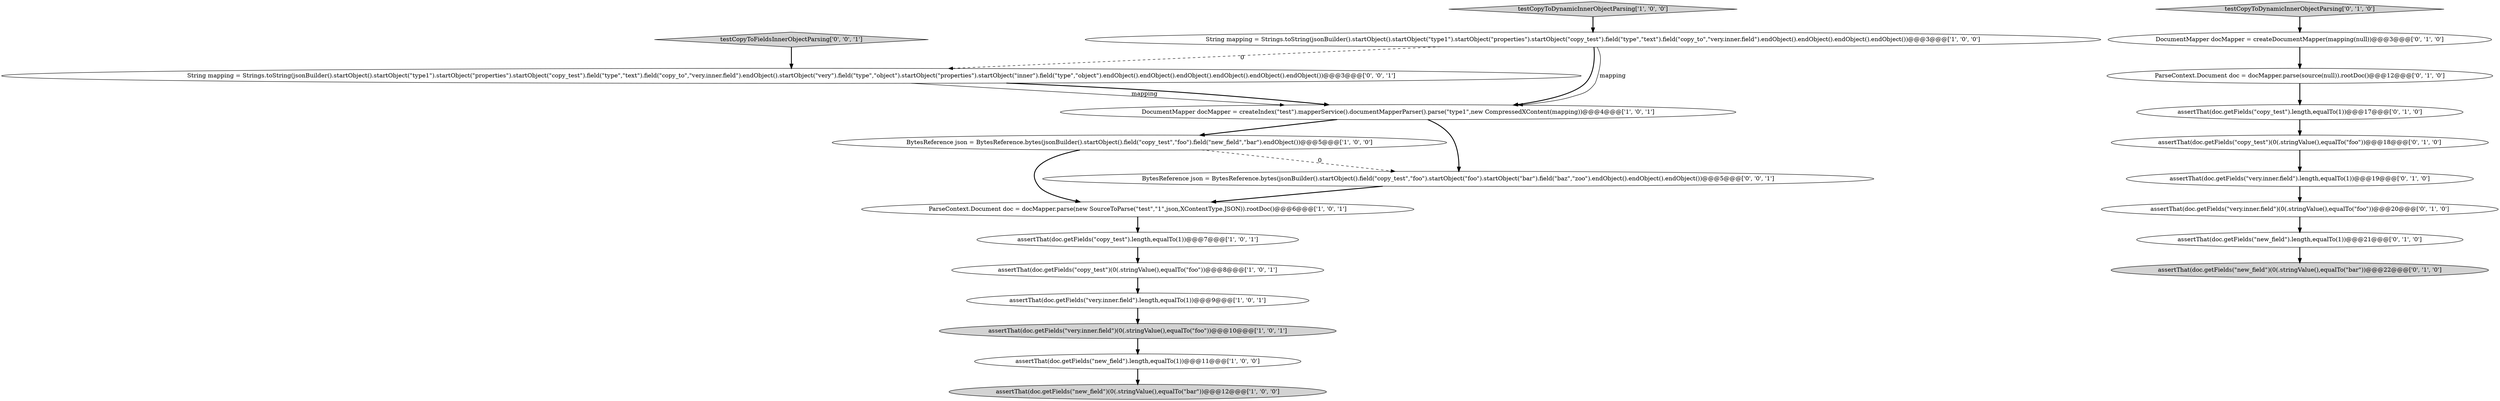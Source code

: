 digraph {
4 [style = filled, label = "DocumentMapper docMapper = createIndex(\"test\").mapperService().documentMapperParser().parse(\"type1\",new CompressedXContent(mapping))@@@4@@@['1', '0', '1']", fillcolor = white, shape = ellipse image = "AAA0AAABBB1BBB"];
16 [style = filled, label = "DocumentMapper docMapper = createDocumentMapper(mapping(null))@@@3@@@['0', '1', '0']", fillcolor = white, shape = ellipse image = "AAA0AAABBB2BBB"];
18 [style = filled, label = "assertThat(doc.getFields(\"new_field\")(0(.stringValue(),equalTo(\"bar\"))@@@22@@@['0', '1', '0']", fillcolor = lightgray, shape = ellipse image = "AAA0AAABBB2BBB"];
21 [style = filled, label = "testCopyToFieldsInnerObjectParsing['0', '0', '1']", fillcolor = lightgray, shape = diamond image = "AAA0AAABBB3BBB"];
3 [style = filled, label = "assertThat(doc.getFields(\"new_field\")(0(.stringValue(),equalTo(\"bar\"))@@@12@@@['1', '0', '0']", fillcolor = lightgray, shape = ellipse image = "AAA0AAABBB1BBB"];
2 [style = filled, label = "ParseContext.Document doc = docMapper.parse(new SourceToParse(\"test\",\"1\",json,XContentType.JSON)).rootDoc()@@@6@@@['1', '0', '1']", fillcolor = white, shape = ellipse image = "AAA0AAABBB1BBB"];
15 [style = filled, label = "assertThat(doc.getFields(\"very.inner.field\").length,equalTo(1))@@@19@@@['0', '1', '0']", fillcolor = white, shape = ellipse image = "AAA0AAABBB2BBB"];
5 [style = filled, label = "assertThat(doc.getFields(\"very.inner.field\")(0(.stringValue(),equalTo(\"foo\"))@@@10@@@['1', '0', '1']", fillcolor = lightgray, shape = ellipse image = "AAA0AAABBB1BBB"];
0 [style = filled, label = "BytesReference json = BytesReference.bytes(jsonBuilder().startObject().field(\"copy_test\",\"foo\").field(\"new_field\",\"bar\").endObject())@@@5@@@['1', '0', '0']", fillcolor = white, shape = ellipse image = "AAA0AAABBB1BBB"];
17 [style = filled, label = "assertThat(doc.getFields(\"copy_test\")(0(.stringValue(),equalTo(\"foo\"))@@@18@@@['0', '1', '0']", fillcolor = white, shape = ellipse image = "AAA0AAABBB2BBB"];
20 [style = filled, label = "BytesReference json = BytesReference.bytes(jsonBuilder().startObject().field(\"copy_test\",\"foo\").startObject(\"foo\").startObject(\"bar\").field(\"baz\",\"zoo\").endObject().endObject().endObject())@@@5@@@['0', '0', '1']", fillcolor = white, shape = ellipse image = "AAA0AAABBB3BBB"];
9 [style = filled, label = "assertThat(doc.getFields(\"new_field\").length,equalTo(1))@@@11@@@['1', '0', '0']", fillcolor = white, shape = ellipse image = "AAA0AAABBB1BBB"];
6 [style = filled, label = "String mapping = Strings.toString(jsonBuilder().startObject().startObject(\"type1\").startObject(\"properties\").startObject(\"copy_test\").field(\"type\",\"text\").field(\"copy_to\",\"very.inner.field\").endObject().endObject().endObject().endObject())@@@3@@@['1', '0', '0']", fillcolor = white, shape = ellipse image = "AAA0AAABBB1BBB"];
1 [style = filled, label = "assertThat(doc.getFields(\"very.inner.field\").length,equalTo(1))@@@9@@@['1', '0', '1']", fillcolor = white, shape = ellipse image = "AAA0AAABBB1BBB"];
12 [style = filled, label = "testCopyToDynamicInnerObjectParsing['0', '1', '0']", fillcolor = lightgray, shape = diamond image = "AAA0AAABBB2BBB"];
10 [style = filled, label = "assertThat(doc.getFields(\"copy_test\").length,equalTo(1))@@@7@@@['1', '0', '1']", fillcolor = white, shape = ellipse image = "AAA0AAABBB1BBB"];
22 [style = filled, label = "String mapping = Strings.toString(jsonBuilder().startObject().startObject(\"type1\").startObject(\"properties\").startObject(\"copy_test\").field(\"type\",\"text\").field(\"copy_to\",\"very.inner.field\").endObject().startObject(\"very\").field(\"type\",\"object\").startObject(\"properties\").startObject(\"inner\").field(\"type\",\"object\").endObject().endObject().endObject().endObject().endObject().endObject())@@@3@@@['0', '0', '1']", fillcolor = white, shape = ellipse image = "AAA0AAABBB3BBB"];
14 [style = filled, label = "ParseContext.Document doc = docMapper.parse(source(null)).rootDoc()@@@12@@@['0', '1', '0']", fillcolor = white, shape = ellipse image = "AAA1AAABBB2BBB"];
7 [style = filled, label = "testCopyToDynamicInnerObjectParsing['1', '0', '0']", fillcolor = lightgray, shape = diamond image = "AAA0AAABBB1BBB"];
13 [style = filled, label = "assertThat(doc.getFields(\"copy_test\").length,equalTo(1))@@@17@@@['0', '1', '0']", fillcolor = white, shape = ellipse image = "AAA0AAABBB2BBB"];
8 [style = filled, label = "assertThat(doc.getFields(\"copy_test\")(0(.stringValue(),equalTo(\"foo\"))@@@8@@@['1', '0', '1']", fillcolor = white, shape = ellipse image = "AAA0AAABBB1BBB"];
11 [style = filled, label = "assertThat(doc.getFields(\"very.inner.field\")(0(.stringValue(),equalTo(\"foo\"))@@@20@@@['0', '1', '0']", fillcolor = white, shape = ellipse image = "AAA0AAABBB2BBB"];
19 [style = filled, label = "assertThat(doc.getFields(\"new_field\").length,equalTo(1))@@@21@@@['0', '1', '0']", fillcolor = white, shape = ellipse image = "AAA0AAABBB2BBB"];
6->4 [style = bold, label=""];
21->22 [style = bold, label=""];
13->17 [style = bold, label=""];
9->3 [style = bold, label=""];
7->6 [style = bold, label=""];
10->8 [style = bold, label=""];
14->13 [style = bold, label=""];
2->10 [style = bold, label=""];
5->9 [style = bold, label=""];
6->22 [style = dashed, label="0"];
4->20 [style = bold, label=""];
0->20 [style = dashed, label="0"];
12->16 [style = bold, label=""];
8->1 [style = bold, label=""];
22->4 [style = solid, label="mapping"];
15->11 [style = bold, label=""];
17->15 [style = bold, label=""];
11->19 [style = bold, label=""];
16->14 [style = bold, label=""];
22->4 [style = bold, label=""];
20->2 [style = bold, label=""];
0->2 [style = bold, label=""];
19->18 [style = bold, label=""];
6->4 [style = solid, label="mapping"];
4->0 [style = bold, label=""];
1->5 [style = bold, label=""];
}
